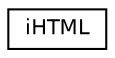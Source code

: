 digraph "Graphical Class Hierarchy"
{
  edge [fontname="Helvetica",fontsize="10",labelfontname="Helvetica",labelfontsize="10"];
  node [fontname="Helvetica",fontsize="10",shape=record];
  rankdir="LR";
  Node0 [label="iHTML",height=0.2,width=0.4,color="black", fillcolor="white", style="filled",URL="$interface_w_a_f_f_l_e_1_1_framework_1_1_interfaces_1_1i_h_t_m_l.html"];
}
